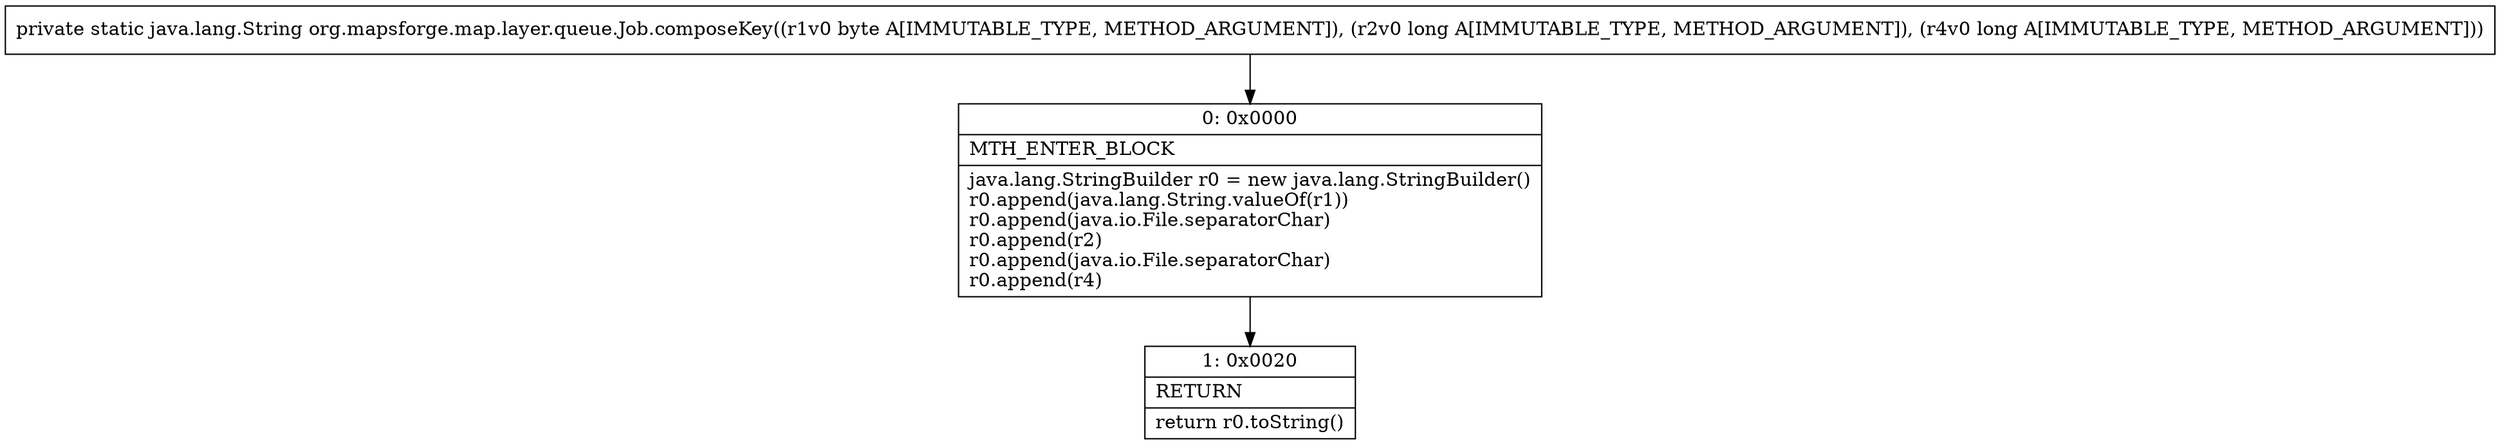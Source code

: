 digraph "CFG fororg.mapsforge.map.layer.queue.Job.composeKey(BJJ)Ljava\/lang\/String;" {
Node_0 [shape=record,label="{0\:\ 0x0000|MTH_ENTER_BLOCK\l|java.lang.StringBuilder r0 = new java.lang.StringBuilder()\lr0.append(java.lang.String.valueOf(r1))\lr0.append(java.io.File.separatorChar)\lr0.append(r2)\lr0.append(java.io.File.separatorChar)\lr0.append(r4)\l}"];
Node_1 [shape=record,label="{1\:\ 0x0020|RETURN\l|return r0.toString()\l}"];
MethodNode[shape=record,label="{private static java.lang.String org.mapsforge.map.layer.queue.Job.composeKey((r1v0 byte A[IMMUTABLE_TYPE, METHOD_ARGUMENT]), (r2v0 long A[IMMUTABLE_TYPE, METHOD_ARGUMENT]), (r4v0 long A[IMMUTABLE_TYPE, METHOD_ARGUMENT])) }"];
MethodNode -> Node_0;
Node_0 -> Node_1;
}

